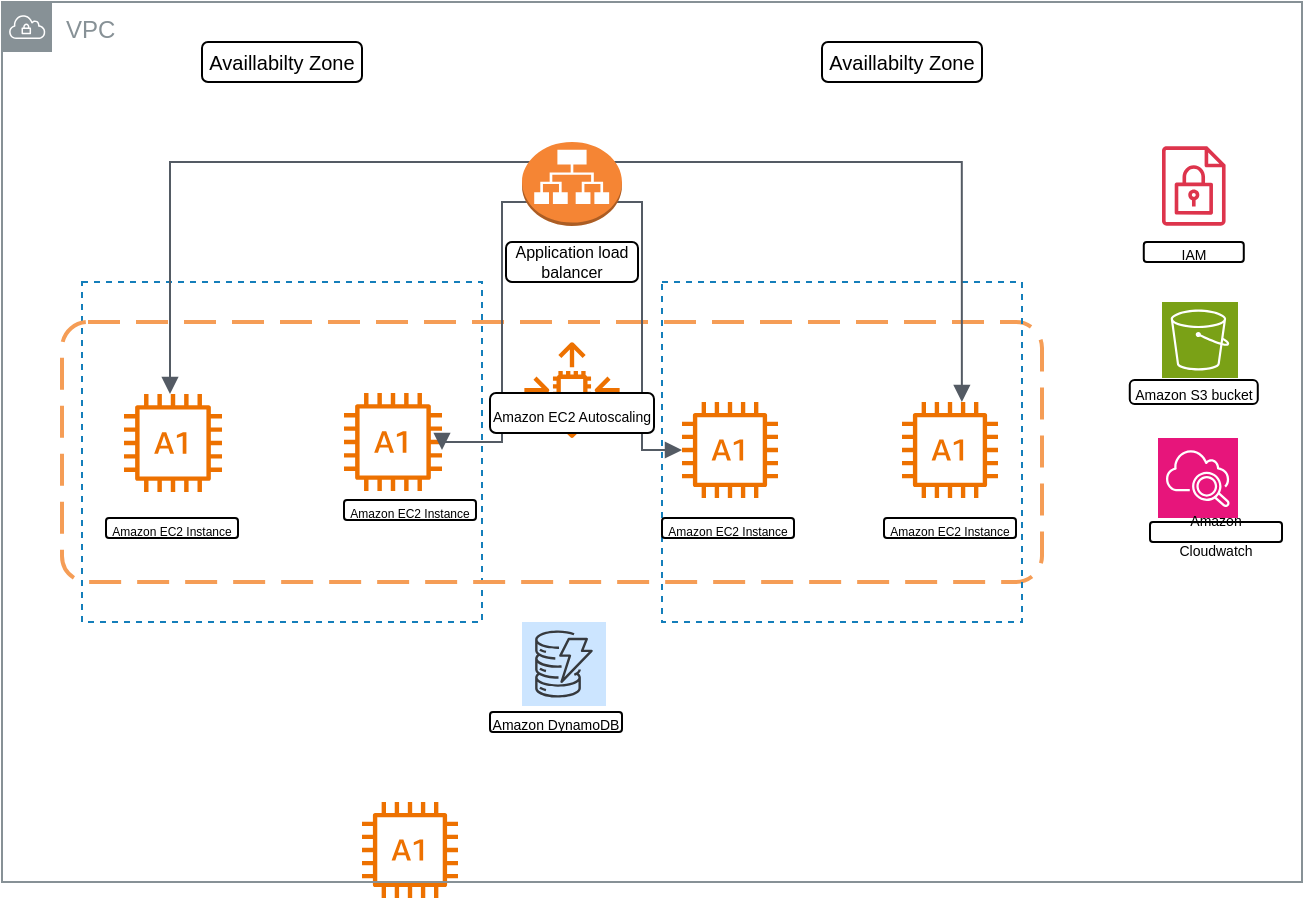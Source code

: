 <mxfile version="22.1.0" type="github">
  <diagram name="Page-1" id="PGcFTo27rOfpDX2Z9XVu">
    <mxGraphModel dx="1388" dy="1511" grid="1" gridSize="10" guides="1" tooltips="1" connect="1" arrows="1" fold="1" page="1" pageScale="1" pageWidth="850" pageHeight="1100" math="0" shadow="0">
      <root>
        <mxCell id="0" />
        <mxCell id="1" parent="0" />
        <mxCell id="O2am2NvgsredMJi-C9vx-1" value="" style="sketch=0;outlineConnect=0;fontColor=#232F3E;gradientColor=none;fillColor=#ED7100;strokeColor=none;dashed=0;verticalLabelPosition=bottom;verticalAlign=top;align=center;html=1;fontSize=12;fontStyle=0;aspect=fixed;pointerEvents=1;shape=mxgraph.aws4.a1_instance;" parent="1" vertex="1">
          <mxGeometry x="160" y="120" width="48" height="48" as="geometry" />
        </mxCell>
        <mxCell id="O2am2NvgsredMJi-C9vx-5" value="VPC" style="sketch=0;outlineConnect=0;gradientColor=none;html=1;whiteSpace=wrap;fontSize=12;fontStyle=0;shape=mxgraph.aws4.group;grIcon=mxgraph.aws4.group_vpc;strokeColor=#879196;fillColor=none;verticalAlign=top;align=left;spacingLeft=30;fontColor=#879196;dashed=0;" parent="1" vertex="1">
          <mxGeometry x="-20" y="-280" width="650" height="440" as="geometry" />
        </mxCell>
        <mxCell id="O2am2NvgsredMJi-C9vx-6" value="" style="fillColor=none;strokeColor=#147EBA;dashed=1;verticalAlign=top;fontStyle=0;fontColor=#147EBA;whiteSpace=wrap;html=1;" parent="1" vertex="1">
          <mxGeometry x="20" y="-140" width="200" height="170" as="geometry" />
        </mxCell>
        <mxCell id="O2am2NvgsredMJi-C9vx-7" value="" style="rounded=1;arcSize=10;dashed=1;strokeColor=#F59D56;fillColor=none;gradientColor=none;dashPattern=8 4;strokeWidth=2;" parent="1" vertex="1">
          <mxGeometry x="10" y="-120" width="490" height="130" as="geometry" />
        </mxCell>
        <mxCell id="O2am2NvgsredMJi-C9vx-8" value="" style="fillColor=none;strokeColor=#147EBA;dashed=1;verticalAlign=top;fontStyle=0;fontColor=#147EBA;whiteSpace=wrap;html=1;" parent="1" vertex="1">
          <mxGeometry x="310" y="-140" width="180" height="170" as="geometry" />
        </mxCell>
        <mxCell id="O2am2NvgsredMJi-C9vx-10" value="" style="sketch=0;outlineConnect=0;fontColor=#232F3E;gradientColor=none;fillColor=#ED7100;strokeColor=none;dashed=0;verticalLabelPosition=bottom;verticalAlign=top;align=center;html=1;fontSize=12;fontStyle=0;aspect=fixed;pointerEvents=1;shape=mxgraph.aws4.a1_instance;" parent="1" vertex="1">
          <mxGeometry x="41" y="-84" width="49" height="49" as="geometry" />
        </mxCell>
        <mxCell id="O2am2NvgsredMJi-C9vx-11" value="" style="sketch=0;outlineConnect=0;fontColor=#232F3E;gradientColor=none;fillColor=#ED7100;strokeColor=none;dashed=0;verticalLabelPosition=bottom;verticalAlign=top;align=center;html=1;fontSize=12;fontStyle=0;aspect=fixed;pointerEvents=1;shape=mxgraph.aws4.a1_instance;" parent="1" vertex="1">
          <mxGeometry x="151" y="-84.5" width="49" height="49" as="geometry" />
        </mxCell>
        <mxCell id="O2am2NvgsredMJi-C9vx-12" value="" style="sketch=0;outlineConnect=0;fontColor=#232F3E;gradientColor=none;fillColor=#ED7100;strokeColor=none;dashed=0;verticalLabelPosition=bottom;verticalAlign=top;align=center;html=1;fontSize=12;fontStyle=0;aspect=fixed;pointerEvents=1;shape=mxgraph.aws4.a1_instance;" parent="1" vertex="1">
          <mxGeometry x="320" y="-80" width="48" height="48" as="geometry" />
        </mxCell>
        <mxCell id="O2am2NvgsredMJi-C9vx-13" value="" style="sketch=0;outlineConnect=0;fontColor=#232F3E;gradientColor=none;fillColor=#ED7100;strokeColor=none;dashed=0;verticalLabelPosition=bottom;verticalAlign=top;align=center;html=1;fontSize=12;fontStyle=0;aspect=fixed;pointerEvents=1;shape=mxgraph.aws4.a1_instance;" parent="1" vertex="1">
          <mxGeometry x="430" y="-80" width="48" height="48" as="geometry" />
        </mxCell>
        <mxCell id="O2am2NvgsredMJi-C9vx-23" value="" style="edgeStyle=orthogonalEdgeStyle;html=1;endArrow=block;elbow=vertical;startArrow=block;startFill=1;endFill=1;strokeColor=#545B64;rounded=0;" parent="1" target="O2am2NvgsredMJi-C9vx-12" edge="1">
          <mxGeometry width="100" relative="1" as="geometry">
            <mxPoint x="200" y="-56" as="sourcePoint" />
            <mxPoint x="300" y="-60" as="targetPoint" />
            <Array as="points">
              <mxPoint x="200" y="-60" />
              <mxPoint x="230" y="-60" />
              <mxPoint x="230" y="-180" />
              <mxPoint x="300" y="-180" />
              <mxPoint x="300" y="-56" />
            </Array>
          </mxGeometry>
        </mxCell>
        <mxCell id="O2am2NvgsredMJi-C9vx-24" value="" style="edgeStyle=orthogonalEdgeStyle;html=1;endArrow=block;elbow=vertical;startArrow=block;startFill=1;endFill=1;strokeColor=#545B64;rounded=0;entryX=0.833;entryY=0.353;entryDx=0;entryDy=0;entryPerimeter=0;" parent="1" source="O2am2NvgsredMJi-C9vx-10" target="O2am2NvgsredMJi-C9vx-8" edge="1">
          <mxGeometry width="100" relative="1" as="geometry">
            <mxPoint x="80" y="-200" as="sourcePoint" />
            <mxPoint x="180" y="-200" as="targetPoint" />
            <Array as="points">
              <mxPoint x="64" y="-200" />
              <mxPoint x="460" y="-200" />
            </Array>
          </mxGeometry>
        </mxCell>
        <mxCell id="O2am2NvgsredMJi-C9vx-28" value="" style="outlineConnect=0;dashed=0;verticalLabelPosition=bottom;verticalAlign=top;align=center;html=1;shape=mxgraph.aws3.application_load_balancer;fillColor=#F58534;gradientColor=none;" parent="1" vertex="1">
          <mxGeometry x="240" y="-210" width="50" height="42" as="geometry" />
        </mxCell>
        <mxCell id="O2am2NvgsredMJi-C9vx-30" value="" style="sketch=0;outlineConnect=0;fontColor=#232F3E;gradientColor=none;fillColor=#ED7100;strokeColor=none;dashed=0;verticalLabelPosition=bottom;verticalAlign=top;align=center;html=1;fontSize=12;fontStyle=0;aspect=fixed;pointerEvents=1;shape=mxgraph.aws4.auto_scaling2;" parent="1" vertex="1">
          <mxGeometry x="241" y="-110" width="48" height="48" as="geometry" />
        </mxCell>
        <mxCell id="O2am2NvgsredMJi-C9vx-31" value="" style="sketch=0;points=[[0,0,0],[0.25,0,0],[0.5,0,0],[0.75,0,0],[1,0,0],[0,1,0],[0.25,1,0],[0.5,1,0],[0.75,1,0],[1,1,0],[0,0.25,0],[0,0.5,0],[0,0.75,0],[1,0.25,0],[1,0.5,0],[1,0.75,0]];outlineConnect=0;fillColor=#cce5ff;strokeColor=#36393d;dashed=0;verticalLabelPosition=bottom;verticalAlign=top;align=center;html=1;fontSize=12;fontStyle=0;aspect=fixed;shape=mxgraph.aws4.resourceIcon;resIcon=mxgraph.aws4.dynamodb;" parent="1" vertex="1">
          <mxGeometry x="240" y="30" width="42" height="42" as="geometry" />
        </mxCell>
        <mxCell id="O2am2NvgsredMJi-C9vx-32" value="" style="sketch=0;points=[[0,0,0],[0.25,0,0],[0.5,0,0],[0.75,0,0],[1,0,0],[0,1,0],[0.25,1,0],[0.5,1,0],[0.75,1,0],[1,1,0],[0,0.25,0],[0,0.5,0],[0,0.75,0],[1,0.25,0],[1,0.5,0],[1,0.75,0]];points=[[0,0,0],[0.25,0,0],[0.5,0,0],[0.75,0,0],[1,0,0],[0,1,0],[0.25,1,0],[0.5,1,0],[0.75,1,0],[1,1,0],[0,0.25,0],[0,0.5,0],[0,0.75,0],[1,0.25,0],[1,0.5,0],[1,0.75,0]];outlineConnect=0;fontColor=#232F3E;fillColor=#E7157B;strokeColor=#ffffff;dashed=0;verticalLabelPosition=bottom;verticalAlign=top;align=center;html=1;fontSize=12;fontStyle=0;aspect=fixed;shape=mxgraph.aws4.resourceIcon;resIcon=mxgraph.aws4.cloudwatch_2;" parent="1" vertex="1">
          <mxGeometry x="558" y="-62" width="40" height="40" as="geometry" />
        </mxCell>
        <mxCell id="O2am2NvgsredMJi-C9vx-33" value="" style="sketch=0;points=[[0,0,0],[0.25,0,0],[0.5,0,0],[0.75,0,0],[1,0,0],[0,1,0],[0.25,1,0],[0.5,1,0],[0.75,1,0],[1,1,0],[0,0.25,0],[0,0.5,0],[0,0.75,0],[1,0.25,0],[1,0.5,0],[1,0.75,0]];outlineConnect=0;fontColor=#232F3E;fillColor=#7AA116;strokeColor=#ffffff;dashed=0;verticalLabelPosition=bottom;verticalAlign=top;align=center;html=1;fontSize=12;fontStyle=0;aspect=fixed;shape=mxgraph.aws4.resourceIcon;resIcon=mxgraph.aws4.s3;" parent="1" vertex="1">
          <mxGeometry x="560" y="-130" width="38" height="38" as="geometry" />
        </mxCell>
        <mxCell id="O2am2NvgsredMJi-C9vx-34" value="&lt;font style=&quot;font-size: 7px;&quot;&gt;Amazon Cloudwatch&lt;/font&gt;" style="rounded=1;whiteSpace=wrap;html=1;" parent="1" vertex="1">
          <mxGeometry x="554" y="-20" width="66" height="10" as="geometry" />
        </mxCell>
        <mxCell id="O2am2NvgsredMJi-C9vx-35" value="" style="sketch=0;outlineConnect=0;fontColor=#232F3E;gradientColor=none;fillColor=#DD344C;strokeColor=none;dashed=0;verticalLabelPosition=bottom;verticalAlign=top;align=center;html=1;fontSize=12;fontStyle=0;aspect=fixed;pointerEvents=1;shape=mxgraph.aws4.encrypted_data;" parent="1" vertex="1">
          <mxGeometry x="560" y="-208" width="31.79" height="40" as="geometry" />
        </mxCell>
        <mxCell id="O2am2NvgsredMJi-C9vx-40" value="&lt;font style=&quot;font-size: 7px;&quot;&gt;Amazon S3 bucket&lt;br&gt;&lt;/font&gt;" style="rounded=1;whiteSpace=wrap;html=1;arcSize=20;" parent="1" vertex="1">
          <mxGeometry x="543.89" y="-91" width="64" height="12" as="geometry" />
        </mxCell>
        <mxCell id="O2am2NvgsredMJi-C9vx-41" value="&lt;font style=&quot;font-size: 7px;&quot;&gt;IAM&lt;/font&gt;" style="rounded=1;whiteSpace=wrap;html=1;" parent="1" vertex="1">
          <mxGeometry x="550.89" y="-160" width="50" height="10" as="geometry" />
        </mxCell>
        <mxCell id="O2am2NvgsredMJi-C9vx-42" value="&lt;font style=&quot;font-size: 7px;&quot;&gt;Amazon DynamoDB&lt;br&gt;&lt;/font&gt;" style="rounded=1;whiteSpace=wrap;html=1;" parent="1" vertex="1">
          <mxGeometry x="224" y="75" width="66" height="10" as="geometry" />
        </mxCell>
        <mxCell id="O2am2NvgsredMJi-C9vx-45" value="&lt;font style=&quot;font-size: 7px;&quot;&gt;Amazon EC2 Autoscaling&lt;br&gt;&lt;/font&gt;" style="rounded=1;whiteSpace=wrap;html=1;" parent="1" vertex="1">
          <mxGeometry x="224" y="-84.5" width="82" height="20" as="geometry" />
        </mxCell>
        <mxCell id="O2am2NvgsredMJi-C9vx-46" value="&lt;font style=&quot;font-size: 6px;&quot;&gt;Amazon EC2 Instance&lt;br&gt;&lt;/font&gt;" style="rounded=1;whiteSpace=wrap;html=1;" parent="1" vertex="1">
          <mxGeometry x="421" y="-22" width="66" height="10" as="geometry" />
        </mxCell>
        <mxCell id="O2am2NvgsredMJi-C9vx-47" value="&lt;font style=&quot;font-size: 6px;&quot;&gt;Amazon EC2 Instance&lt;br&gt;&lt;/font&gt;" style="rounded=1;whiteSpace=wrap;html=1;" parent="1" vertex="1">
          <mxGeometry x="310" y="-22" width="66" height="10" as="geometry" />
        </mxCell>
        <mxCell id="O2am2NvgsredMJi-C9vx-48" value="&lt;font style=&quot;font-size: 8px;&quot;&gt;Application load balancer&lt;br style=&quot;font-size: 8px;&quot;&gt;&lt;/font&gt;" style="rounded=1;whiteSpace=wrap;html=1;fontSize=8;" parent="1" vertex="1">
          <mxGeometry x="232" y="-160" width="66" height="20" as="geometry" />
        </mxCell>
        <mxCell id="O2am2NvgsredMJi-C9vx-49" value="&lt;font style=&quot;font-size: 6px;&quot;&gt;Amazon EC2 Instance&lt;br&gt;&lt;/font&gt;" style="rounded=1;whiteSpace=wrap;html=1;" parent="1" vertex="1">
          <mxGeometry x="151" y="-31" width="66" height="10" as="geometry" />
        </mxCell>
        <mxCell id="O2am2NvgsredMJi-C9vx-50" value="&lt;font style=&quot;font-size: 6px;&quot;&gt;Amazon EC2 Instance&lt;br&gt;&lt;/font&gt;" style="rounded=1;whiteSpace=wrap;html=1;" parent="1" vertex="1">
          <mxGeometry x="32" y="-22" width="66" height="10" as="geometry" />
        </mxCell>
        <mxCell id="O2am2NvgsredMJi-C9vx-51" value="&lt;font style=&quot;font-size: 10px;&quot;&gt;Availlabilty Zone&lt;br&gt;&lt;/font&gt;" style="rounded=1;whiteSpace=wrap;html=1;" parent="1" vertex="1">
          <mxGeometry x="390" y="-260" width="80" height="20" as="geometry" />
        </mxCell>
        <mxCell id="O2am2NvgsredMJi-C9vx-56" value="&lt;font style=&quot;font-size: 10px;&quot;&gt;Availlabilty Zone&lt;br&gt;&lt;/font&gt;" style="rounded=1;whiteSpace=wrap;html=1;" parent="1" vertex="1">
          <mxGeometry x="80" y="-260" width="80" height="20" as="geometry" />
        </mxCell>
      </root>
    </mxGraphModel>
  </diagram>
</mxfile>
